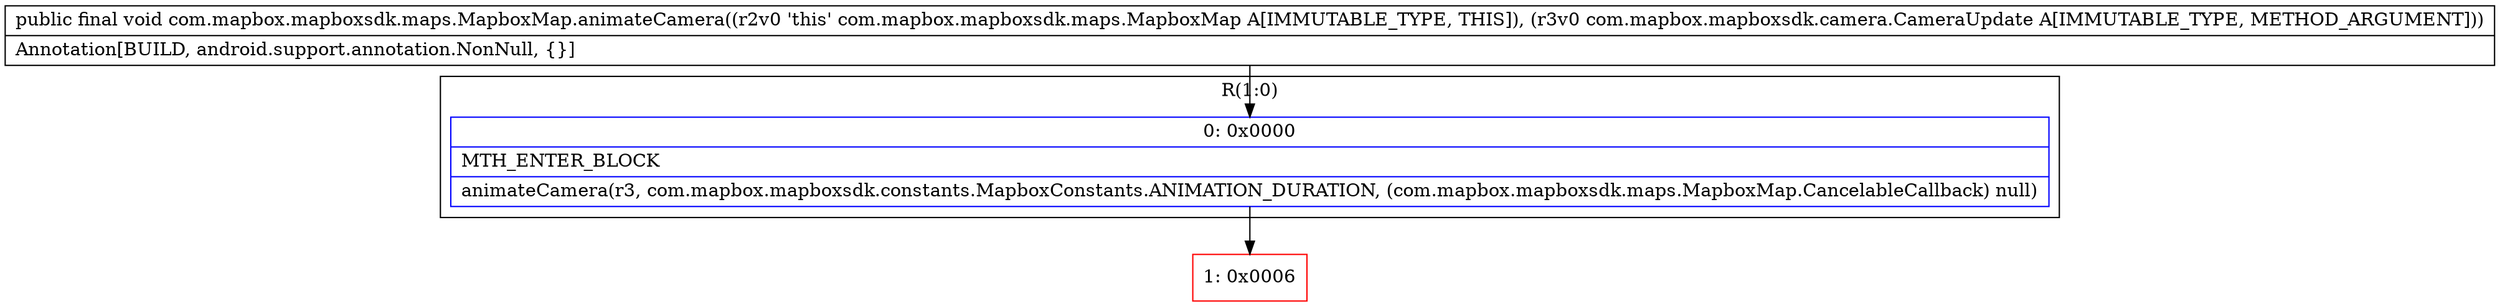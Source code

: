 digraph "CFG forcom.mapbox.mapboxsdk.maps.MapboxMap.animateCamera(Lcom\/mapbox\/mapboxsdk\/camera\/CameraUpdate;)V" {
subgraph cluster_Region_1459224528 {
label = "R(1:0)";
node [shape=record,color=blue];
Node_0 [shape=record,label="{0\:\ 0x0000|MTH_ENTER_BLOCK\l|animateCamera(r3, com.mapbox.mapboxsdk.constants.MapboxConstants.ANIMATION_DURATION, (com.mapbox.mapboxsdk.maps.MapboxMap.CancelableCallback) null)\l}"];
}
Node_1 [shape=record,color=red,label="{1\:\ 0x0006}"];
MethodNode[shape=record,label="{public final void com.mapbox.mapboxsdk.maps.MapboxMap.animateCamera((r2v0 'this' com.mapbox.mapboxsdk.maps.MapboxMap A[IMMUTABLE_TYPE, THIS]), (r3v0 com.mapbox.mapboxsdk.camera.CameraUpdate A[IMMUTABLE_TYPE, METHOD_ARGUMENT]))  | Annotation[BUILD, android.support.annotation.NonNull, \{\}]\l}"];
MethodNode -> Node_0;
Node_0 -> Node_1;
}

